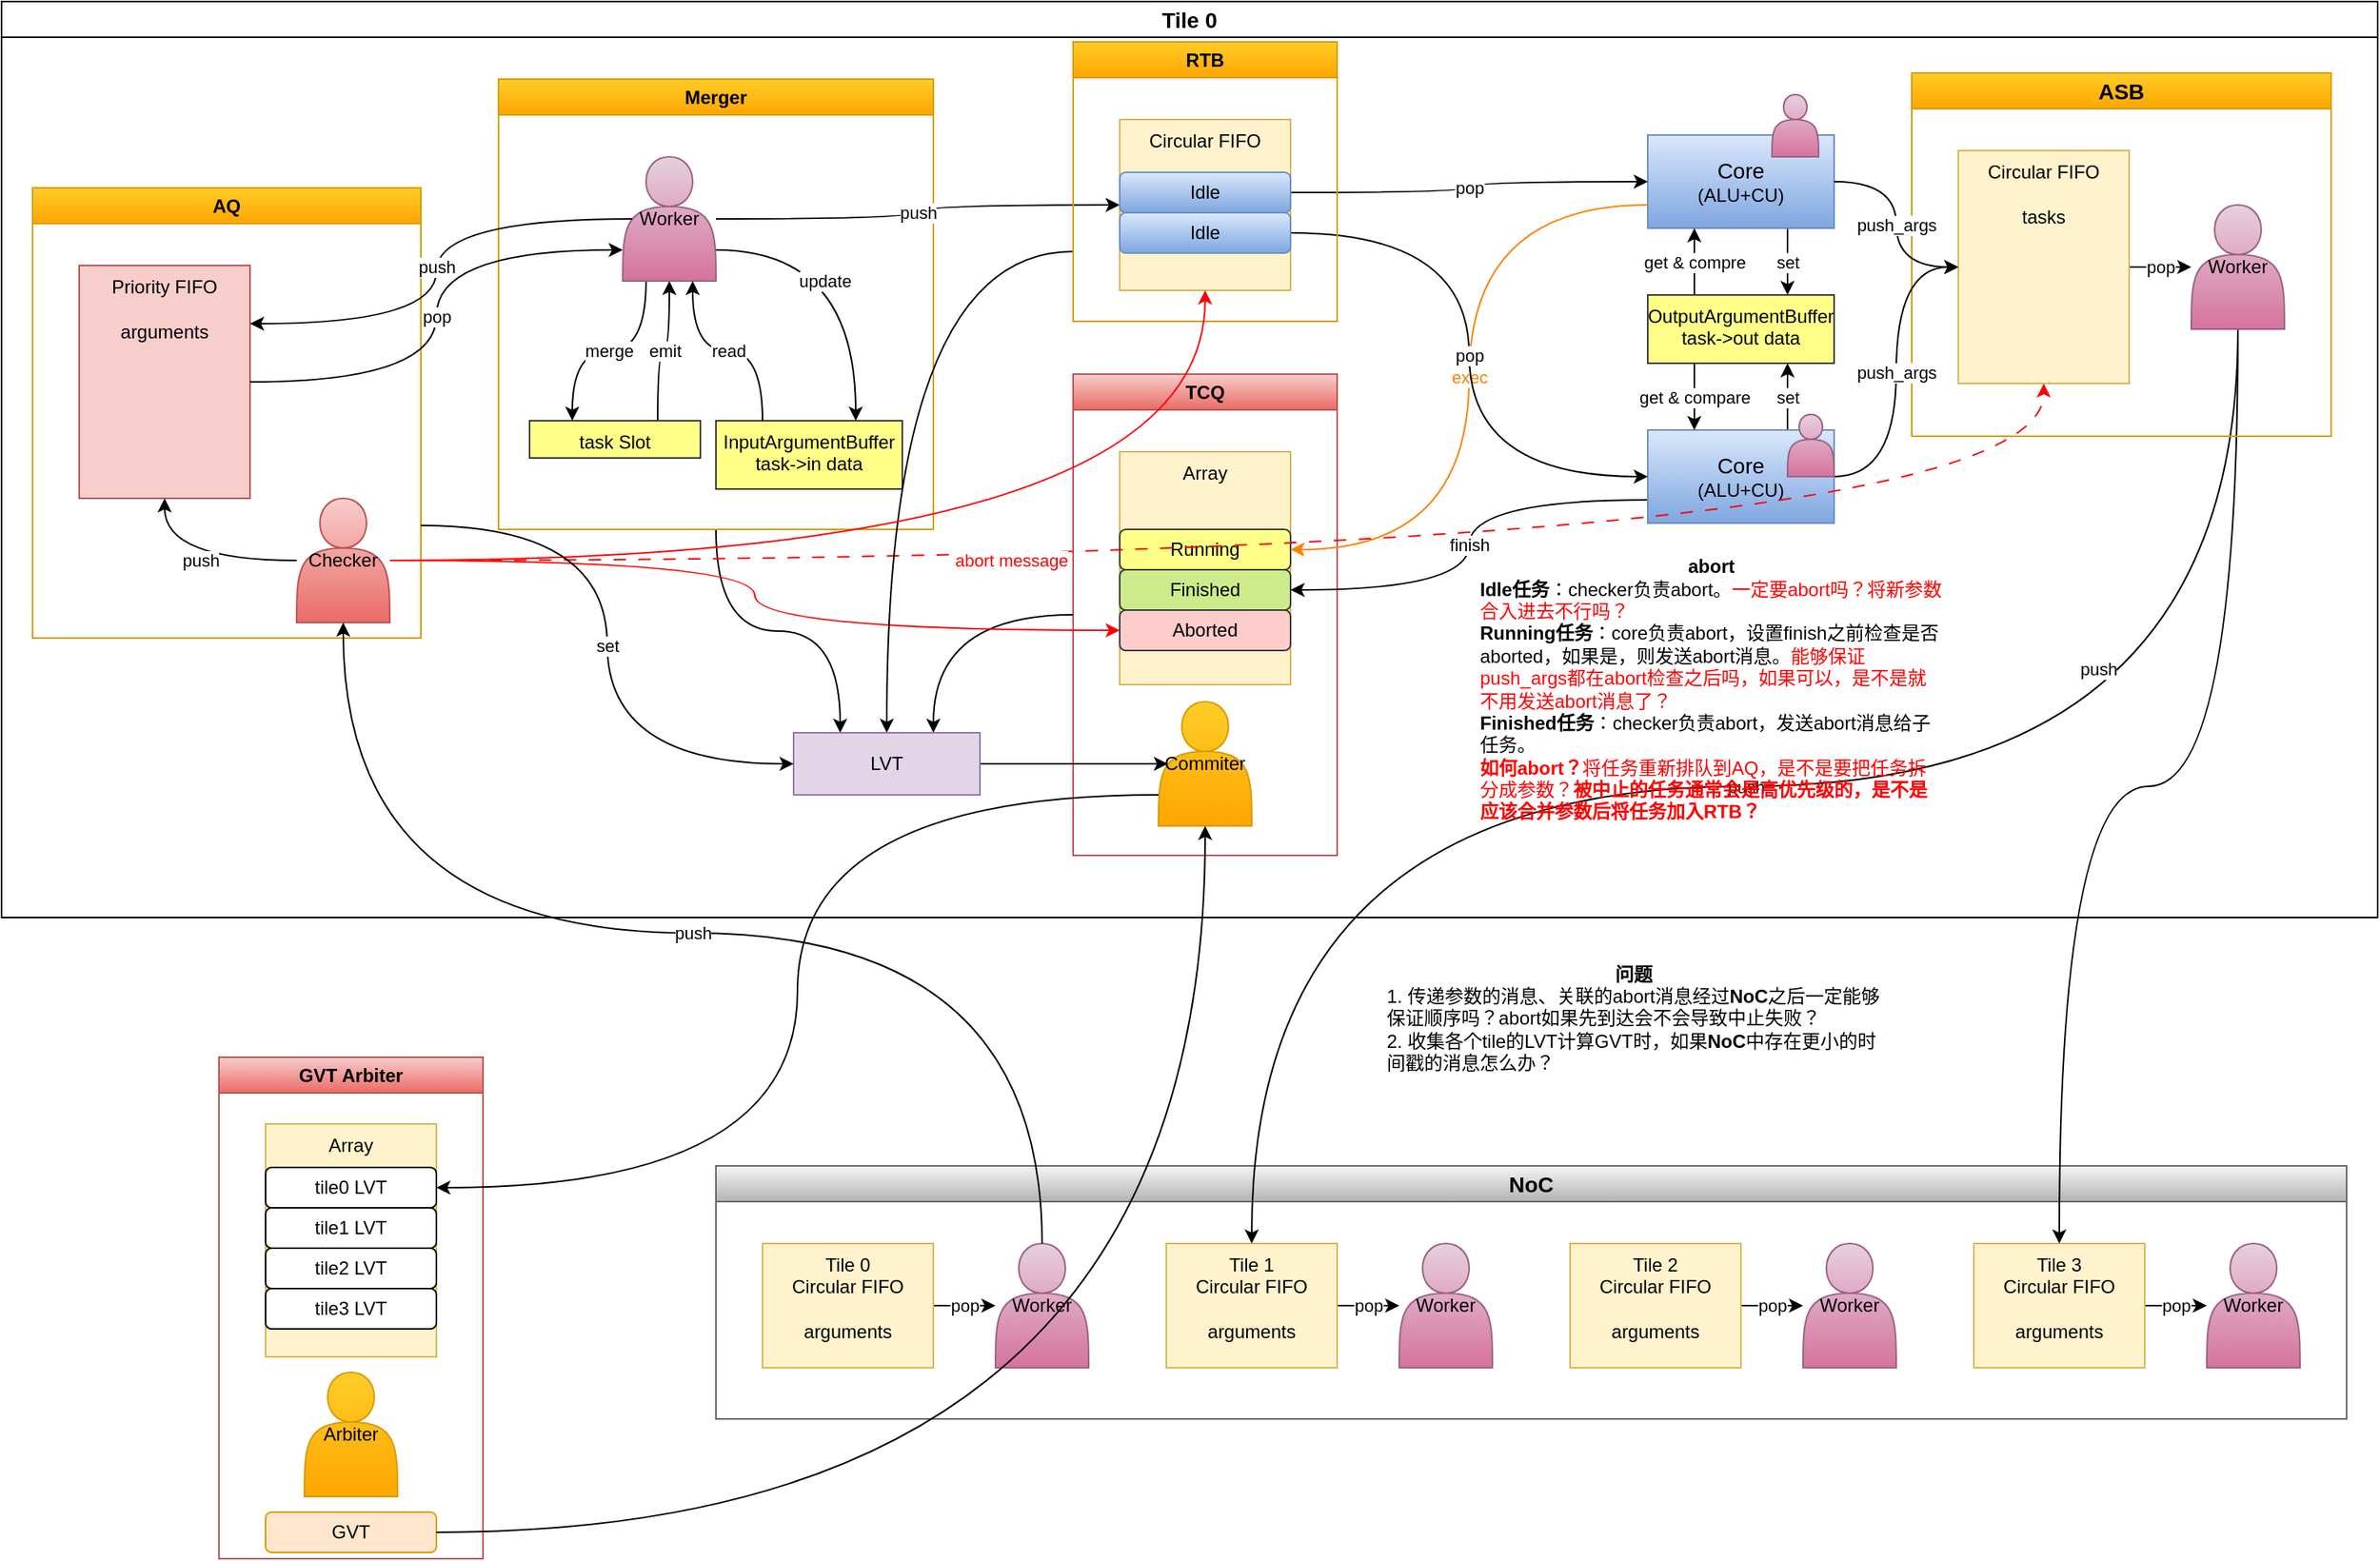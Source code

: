<mxfile version="24.7.16">
  <diagram name="第 1 页" id="bIVpFGI0XpWCurFE0BPE">
    <mxGraphModel dx="1247" dy="642" grid="1" gridSize="10" guides="1" tooltips="1" connect="1" arrows="1" fold="1" page="1" pageScale="1" pageWidth="1169" pageHeight="827" math="0" shadow="0">
      <root>
        <mxCell id="0" />
        <mxCell id="1" parent="0" />
        <mxCell id="OI3NP-LYjU-ru6JEcSei-84" value="NoC" style="swimlane;whiteSpace=wrap;html=1;fillColor=#f5f5f5;gradientColor=#b3b3b3;strokeColor=#666666;fontSize=14;" vertex="1" parent="1">
          <mxGeometry x="500" y="790" width="1050" height="163" as="geometry" />
        </mxCell>
        <mxCell id="OI3NP-LYjU-ru6JEcSei-85" value="pop" style="edgeStyle=orthogonalEdgeStyle;rounded=0;orthogonalLoop=1;jettySize=auto;html=1;" edge="1" parent="OI3NP-LYjU-ru6JEcSei-84" source="OI3NP-LYjU-ru6JEcSei-86" target="OI3NP-LYjU-ru6JEcSei-87">
          <mxGeometry relative="1" as="geometry" />
        </mxCell>
        <mxCell id="OI3NP-LYjU-ru6JEcSei-86" value="&lt;div&gt;Tile 0&lt;/div&gt;Circular FIFO&lt;div&gt;&lt;br&gt;&lt;/div&gt;&lt;div&gt;arguments&lt;/div&gt;" style="rounded=0;whiteSpace=wrap;html=1;verticalAlign=top;fillColor=#fff2cc;strokeColor=#d6b656;" vertex="1" parent="OI3NP-LYjU-ru6JEcSei-84">
          <mxGeometry x="30" y="50" width="110" height="80" as="geometry" />
        </mxCell>
        <mxCell id="OI3NP-LYjU-ru6JEcSei-87" value="Worker" style="shape=actor;whiteSpace=wrap;html=1;fillColor=#e6d0de;gradientColor=#d5739d;strokeColor=#996185;" vertex="1" parent="OI3NP-LYjU-ru6JEcSei-84">
          <mxGeometry x="180" y="50" width="60" height="80" as="geometry" />
        </mxCell>
        <mxCell id="OI3NP-LYjU-ru6JEcSei-88" value="pop" style="edgeStyle=orthogonalEdgeStyle;rounded=0;orthogonalLoop=1;jettySize=auto;html=1;" edge="1" parent="OI3NP-LYjU-ru6JEcSei-84" source="OI3NP-LYjU-ru6JEcSei-89" target="OI3NP-LYjU-ru6JEcSei-90">
          <mxGeometry relative="1" as="geometry" />
        </mxCell>
        <mxCell id="OI3NP-LYjU-ru6JEcSei-89" value="&lt;div&gt;Tile 2&lt;/div&gt;Circular FIFO&lt;div&gt;&lt;br&gt;&lt;/div&gt;&lt;div&gt;arguments&lt;/div&gt;" style="rounded=0;whiteSpace=wrap;html=1;verticalAlign=top;fillColor=#fff2cc;strokeColor=#d6b656;" vertex="1" parent="OI3NP-LYjU-ru6JEcSei-84">
          <mxGeometry x="550" y="50" width="110" height="80" as="geometry" />
        </mxCell>
        <mxCell id="OI3NP-LYjU-ru6JEcSei-90" value="Worker" style="shape=actor;whiteSpace=wrap;html=1;fillColor=#e6d0de;gradientColor=#d5739d;strokeColor=#996185;" vertex="1" parent="OI3NP-LYjU-ru6JEcSei-84">
          <mxGeometry x="700" y="50" width="60" height="80" as="geometry" />
        </mxCell>
        <mxCell id="OI3NP-LYjU-ru6JEcSei-91" value="pop" style="edgeStyle=orthogonalEdgeStyle;rounded=0;orthogonalLoop=1;jettySize=auto;html=1;" edge="1" parent="OI3NP-LYjU-ru6JEcSei-84" source="OI3NP-LYjU-ru6JEcSei-92" target="OI3NP-LYjU-ru6JEcSei-93">
          <mxGeometry relative="1" as="geometry" />
        </mxCell>
        <mxCell id="OI3NP-LYjU-ru6JEcSei-92" value="&lt;div&gt;Tile 1&lt;/div&gt;Circular FIFO&lt;div&gt;&lt;br&gt;&lt;/div&gt;&lt;div&gt;arguments&lt;/div&gt;" style="rounded=0;whiteSpace=wrap;html=1;verticalAlign=top;fillColor=#fff2cc;strokeColor=#d6b656;" vertex="1" parent="OI3NP-LYjU-ru6JEcSei-84">
          <mxGeometry x="290" y="50" width="110" height="80" as="geometry" />
        </mxCell>
        <mxCell id="OI3NP-LYjU-ru6JEcSei-93" value="Worker" style="shape=actor;whiteSpace=wrap;html=1;fillColor=#e6d0de;gradientColor=#d5739d;strokeColor=#996185;" vertex="1" parent="OI3NP-LYjU-ru6JEcSei-84">
          <mxGeometry x="440" y="50" width="60" height="80" as="geometry" />
        </mxCell>
        <mxCell id="OI3NP-LYjU-ru6JEcSei-94" value="pop" style="edgeStyle=orthogonalEdgeStyle;rounded=0;orthogonalLoop=1;jettySize=auto;html=1;" edge="1" parent="OI3NP-LYjU-ru6JEcSei-84" source="OI3NP-LYjU-ru6JEcSei-95" target="OI3NP-LYjU-ru6JEcSei-96">
          <mxGeometry relative="1" as="geometry" />
        </mxCell>
        <mxCell id="OI3NP-LYjU-ru6JEcSei-95" value="&lt;div&gt;Tile 3&lt;/div&gt;Circular FIFO&lt;div&gt;&lt;br&gt;&lt;/div&gt;&lt;div&gt;arguments&lt;/div&gt;" style="rounded=0;whiteSpace=wrap;html=1;verticalAlign=top;fillColor=#fff2cc;strokeColor=#d6b656;" vertex="1" parent="OI3NP-LYjU-ru6JEcSei-84">
          <mxGeometry x="810" y="50" width="110" height="80" as="geometry" />
        </mxCell>
        <mxCell id="OI3NP-LYjU-ru6JEcSei-96" value="Worker" style="shape=actor;whiteSpace=wrap;html=1;fillColor=#e6d0de;gradientColor=#d5739d;strokeColor=#996185;" vertex="1" parent="OI3NP-LYjU-ru6JEcSei-84">
          <mxGeometry x="960" y="50" width="60" height="80" as="geometry" />
        </mxCell>
        <mxCell id="OI3NP-LYjU-ru6JEcSei-97" value="push" style="edgeStyle=orthogonalEdgeStyle;rounded=0;orthogonalLoop=1;jettySize=auto;html=1;exitDx=0;exitDy=0;exitX=0.5;exitY=1;curved=1;" edge="1" parent="1" source="OI3NP-LYjU-ru6JEcSei-110" target="OI3NP-LYjU-ru6JEcSei-92">
          <mxGeometry relative="1" as="geometry">
            <mxPoint x="1040" y="600" as="targetPoint" />
          </mxGeometry>
        </mxCell>
        <mxCell id="OI3NP-LYjU-ru6JEcSei-98" value="" style="edgeStyle=orthogonalEdgeStyle;rounded=0;orthogonalLoop=1;jettySize=auto;html=1;exitDx=0;exitDy=0;exitX=0.5;exitY=1;curved=1;" edge="1" parent="1" source="OI3NP-LYjU-ru6JEcSei-110" target="OI3NP-LYjU-ru6JEcSei-95">
          <mxGeometry relative="1" as="geometry">
            <mxPoint x="555" y="620" as="targetPoint" />
            <mxPoint x="920" y="345" as="sourcePoint" />
          </mxGeometry>
        </mxCell>
        <mxCell id="OI3NP-LYjU-ru6JEcSei-99" value="push" style="edgeLabel;html=1;align=center;verticalAlign=middle;resizable=0;points=[];" vertex="1" connectable="0" parent="OI3NP-LYjU-ru6JEcSei-98">
          <mxGeometry x="-0.45" y="-3" relative="1" as="geometry">
            <mxPoint x="-87" y="25" as="offset" />
          </mxGeometry>
        </mxCell>
        <mxCell id="OI3NP-LYjU-ru6JEcSei-100" value="Tile 0" style="swimlane;whiteSpace=wrap;html=1;fontSize=14;" vertex="1" parent="1">
          <mxGeometry x="40" y="40" width="1530" height="590" as="geometry" />
        </mxCell>
        <mxCell id="OI3NP-LYjU-ru6JEcSei-101" value="TCQ" style="swimlane;whiteSpace=wrap;html=1;fillColor=#f8cecc;gradientColor=#ea6b66;strokeColor=#b85450;" vertex="1" parent="OI3NP-LYjU-ru6JEcSei-100">
          <mxGeometry x="690" y="240" width="170" height="310" as="geometry" />
        </mxCell>
        <mxCell id="OI3NP-LYjU-ru6JEcSei-102" value="Array" style="rounded=0;whiteSpace=wrap;html=1;verticalAlign=top;fillColor=#fff2cc;strokeColor=#d6b656;" vertex="1" parent="OI3NP-LYjU-ru6JEcSei-101">
          <mxGeometry x="30" y="50" width="110" height="150" as="geometry" />
        </mxCell>
        <mxCell id="OI3NP-LYjU-ru6JEcSei-103" value="Running" style="rounded=1;whiteSpace=wrap;html=1;fillColor=#ffff88;strokeColor=#36393d;" vertex="1" parent="OI3NP-LYjU-ru6JEcSei-101">
          <mxGeometry x="30" y="100" width="110" height="26" as="geometry" />
        </mxCell>
        <mxCell id="OI3NP-LYjU-ru6JEcSei-104" value="Finished" style="rounded=1;whiteSpace=wrap;html=1;fillColor=#cdeb8b;strokeColor=#36393d;" vertex="1" parent="OI3NP-LYjU-ru6JEcSei-101">
          <mxGeometry x="30" y="126" width="110" height="26" as="geometry" />
        </mxCell>
        <mxCell id="OI3NP-LYjU-ru6JEcSei-105" value="Aborted" style="rounded=1;whiteSpace=wrap;html=1;fillColor=#ffcccc;strokeColor=#36393d;" vertex="1" parent="OI3NP-LYjU-ru6JEcSei-101">
          <mxGeometry x="30" y="152" width="110" height="26" as="geometry" />
        </mxCell>
        <mxCell id="OI3NP-LYjU-ru6JEcSei-106" value="Commiter" style="shape=actor;whiteSpace=wrap;html=1;fillColor=#ffcd28;strokeColor=#d79b00;gradientColor=#ffa500;" vertex="1" parent="OI3NP-LYjU-ru6JEcSei-101">
          <mxGeometry x="55" y="211" width="60" height="80" as="geometry" />
        </mxCell>
        <mxCell id="OI3NP-LYjU-ru6JEcSei-107" value="ASB" style="swimlane;whiteSpace=wrap;html=1;fillColor=#ffcd28;gradientColor=#ffa500;strokeColor=#d79b00;fontSize=14;swimlaneFillColor=none;" vertex="1" parent="OI3NP-LYjU-ru6JEcSei-100">
          <mxGeometry x="1230" y="46" width="270" height="234" as="geometry" />
        </mxCell>
        <mxCell id="OI3NP-LYjU-ru6JEcSei-108" value="pop" style="edgeStyle=orthogonalEdgeStyle;rounded=0;orthogonalLoop=1;jettySize=auto;html=1;" edge="1" parent="OI3NP-LYjU-ru6JEcSei-107" source="OI3NP-LYjU-ru6JEcSei-109" target="OI3NP-LYjU-ru6JEcSei-110">
          <mxGeometry relative="1" as="geometry" />
        </mxCell>
        <mxCell id="OI3NP-LYjU-ru6JEcSei-109" value="Circular FIFO&lt;div&gt;&lt;br&gt;&lt;/div&gt;&lt;div&gt;tasks&lt;/div&gt;" style="rounded=0;whiteSpace=wrap;html=1;verticalAlign=top;fillColor=#fff2cc;strokeColor=#d6b656;" vertex="1" parent="OI3NP-LYjU-ru6JEcSei-107">
          <mxGeometry x="30" y="50" width="110" height="150" as="geometry" />
        </mxCell>
        <mxCell id="OI3NP-LYjU-ru6JEcSei-110" value="Worker" style="shape=actor;whiteSpace=wrap;html=1;fillColor=#e6d0de;gradientColor=#d5739d;strokeColor=#996185;" vertex="1" parent="OI3NP-LYjU-ru6JEcSei-107">
          <mxGeometry x="180" y="85" width="60" height="80" as="geometry" />
        </mxCell>
        <mxCell id="OI3NP-LYjU-ru6JEcSei-111" value="set" style="edgeStyle=orthogonalEdgeStyle;rounded=0;orthogonalLoop=1;jettySize=auto;html=1;exitX=0.75;exitY=1;exitDx=0;exitDy=0;entryX=0.75;entryY=0;entryDx=0;entryDy=0;" edge="1" parent="OI3NP-LYjU-ru6JEcSei-100" source="OI3NP-LYjU-ru6JEcSei-113" target="OI3NP-LYjU-ru6JEcSei-139">
          <mxGeometry relative="1" as="geometry" />
        </mxCell>
        <mxCell id="OI3NP-LYjU-ru6JEcSei-112" value="exec" style="edgeStyle=orthogonalEdgeStyle;rounded=0;orthogonalLoop=1;jettySize=auto;html=1;exitX=0;exitY=0.75;exitDx=0;exitDy=0;entryX=1;entryY=0.5;entryDx=0;entryDy=0;curved=1;strokeColor=#FF8000;fontColor=#FF8000;" edge="1" parent="OI3NP-LYjU-ru6JEcSei-100" source="OI3NP-LYjU-ru6JEcSei-113" target="OI3NP-LYjU-ru6JEcSei-103">
          <mxGeometry relative="1" as="geometry" />
        </mxCell>
        <mxCell id="OI3NP-LYjU-ru6JEcSei-113" value="&lt;font style=&quot;font-size: 14px;&quot;&gt;Core&lt;/font&gt;&lt;div&gt;(ALU+CU)&lt;/div&gt;" style="rounded=0;whiteSpace=wrap;html=1;fillColor=#dae8fc;gradientColor=#7ea6e0;strokeColor=#6c8ebf;" vertex="1" parent="OI3NP-LYjU-ru6JEcSei-100">
          <mxGeometry x="1060" y="86" width="120" height="60" as="geometry" />
        </mxCell>
        <mxCell id="OI3NP-LYjU-ru6JEcSei-114" value="push_args" style="edgeStyle=orthogonalEdgeStyle;rounded=0;orthogonalLoop=1;jettySize=auto;html=1;curved=1;" edge="1" parent="OI3NP-LYjU-ru6JEcSei-100" source="OI3NP-LYjU-ru6JEcSei-113" target="OI3NP-LYjU-ru6JEcSei-109">
          <mxGeometry relative="1" as="geometry" />
        </mxCell>
        <mxCell id="OI3NP-LYjU-ru6JEcSei-115" value="set" style="edgeStyle=orthogonalEdgeStyle;rounded=0;orthogonalLoop=1;jettySize=auto;html=1;exitX=0.75;exitY=0;exitDx=0;exitDy=0;entryX=0.75;entryY=1;entryDx=0;entryDy=0;" edge="1" parent="OI3NP-LYjU-ru6JEcSei-100" source="OI3NP-LYjU-ru6JEcSei-118" target="OI3NP-LYjU-ru6JEcSei-139">
          <mxGeometry relative="1" as="geometry" />
        </mxCell>
        <mxCell id="OI3NP-LYjU-ru6JEcSei-116" value="finish" style="edgeStyle=orthogonalEdgeStyle;rounded=0;orthogonalLoop=1;jettySize=auto;html=1;exitX=0;exitY=0.75;exitDx=0;exitDy=0;entryX=1;entryY=0.5;entryDx=0;entryDy=0;curved=1;" edge="1" parent="OI3NP-LYjU-ru6JEcSei-100" source="OI3NP-LYjU-ru6JEcSei-118" target="OI3NP-LYjU-ru6JEcSei-104">
          <mxGeometry relative="1" as="geometry" />
        </mxCell>
        <mxCell id="OI3NP-LYjU-ru6JEcSei-117" style="edgeStyle=orthogonalEdgeStyle;rounded=0;orthogonalLoop=1;jettySize=auto;html=1;exitX=0;exitY=0.5;exitDx=0;exitDy=0;entryX=0.75;entryY=0;entryDx=0;entryDy=0;strokeColor=#000000;elbow=vertical;curved=1;" edge="1" parent="OI3NP-LYjU-ru6JEcSei-100" source="OI3NP-LYjU-ru6JEcSei-101" target="OI3NP-LYjU-ru6JEcSei-152">
          <mxGeometry relative="1" as="geometry" />
        </mxCell>
        <mxCell id="OI3NP-LYjU-ru6JEcSei-118" value="&lt;font style=&quot;font-size: 14px;&quot;&gt;Core&lt;/font&gt;&lt;div&gt;(ALU+CU)&lt;/div&gt;" style="rounded=0;whiteSpace=wrap;html=1;fillColor=#dae8fc;gradientColor=#7ea6e0;strokeColor=#6c8ebf;" vertex="1" parent="OI3NP-LYjU-ru6JEcSei-100">
          <mxGeometry x="1060" y="276" width="120" height="60" as="geometry" />
        </mxCell>
        <mxCell id="OI3NP-LYjU-ru6JEcSei-119" value="push_args" style="edgeStyle=orthogonalEdgeStyle;rounded=0;orthogonalLoop=1;jettySize=auto;html=1;entryX=0;entryY=0.5;entryDx=0;entryDy=0;curved=1;" edge="1" parent="OI3NP-LYjU-ru6JEcSei-100" source="OI3NP-LYjU-ru6JEcSei-118" target="OI3NP-LYjU-ru6JEcSei-109">
          <mxGeometry relative="1" as="geometry" />
        </mxCell>
        <mxCell id="OI3NP-LYjU-ru6JEcSei-120" value="AQ" style="swimlane;whiteSpace=wrap;html=1;fillColor=#ffcd28;gradientColor=#ffa500;strokeColor=#d79b00;" vertex="1" parent="OI3NP-LYjU-ru6JEcSei-100">
          <mxGeometry x="20" y="120" width="250" height="290" as="geometry" />
        </mxCell>
        <mxCell id="OI3NP-LYjU-ru6JEcSei-121" value="Priority FIFO&lt;div&gt;&lt;br&gt;&lt;/div&gt;&lt;div&gt;arguments&lt;/div&gt;" style="rounded=0;whiteSpace=wrap;html=1;verticalAlign=top;fillColor=#f8cecc;strokeColor=#b85450;" vertex="1" parent="OI3NP-LYjU-ru6JEcSei-120">
          <mxGeometry x="30" y="50" width="110" height="150" as="geometry" />
        </mxCell>
        <mxCell id="OI3NP-LYjU-ru6JEcSei-122" value="Checker" style="shape=actor;whiteSpace=wrap;html=1;fillColor=#f8cecc;strokeColor=#b85450;gradientColor=#ea6b66;" vertex="1" parent="OI3NP-LYjU-ru6JEcSei-120">
          <mxGeometry x="170" y="200" width="60" height="80" as="geometry" />
        </mxCell>
        <mxCell id="OI3NP-LYjU-ru6JEcSei-123" value="push" style="edgeStyle=orthogonalEdgeStyle;rounded=0;orthogonalLoop=1;jettySize=auto;html=1;entryX=0.5;entryY=1;entryDx=0;entryDy=0;curved=1;" edge="1" parent="OI3NP-LYjU-ru6JEcSei-120" source="OI3NP-LYjU-ru6JEcSei-122" target="OI3NP-LYjU-ru6JEcSei-121">
          <mxGeometry relative="1" as="geometry" />
        </mxCell>
        <mxCell id="OI3NP-LYjU-ru6JEcSei-124" style="edgeStyle=orthogonalEdgeStyle;rounded=0;orthogonalLoop=1;jettySize=auto;html=1;strokeColor=#000000;elbow=vertical;entryX=0.25;entryY=0;entryDx=0;entryDy=0;curved=1;" edge="1" parent="OI3NP-LYjU-ru6JEcSei-100" source="OI3NP-LYjU-ru6JEcSei-125" target="OI3NP-LYjU-ru6JEcSei-152">
          <mxGeometry relative="1" as="geometry" />
        </mxCell>
        <mxCell id="OI3NP-LYjU-ru6JEcSei-125" value="Merger" style="swimlane;whiteSpace=wrap;html=1;fillColor=#ffcd28;gradientColor=#ffa500;strokeColor=#d79b00;" vertex="1" parent="OI3NP-LYjU-ru6JEcSei-100">
          <mxGeometry x="320" y="50" width="280" height="290" as="geometry" />
        </mxCell>
        <mxCell id="OI3NP-LYjU-ru6JEcSei-126" value="emit" style="edgeStyle=orthogonalEdgeStyle;rounded=0;orthogonalLoop=1;jettySize=auto;html=1;exitX=0.75;exitY=0;exitDx=0;exitDy=0;entryX=0.5;entryY=1;entryDx=0;entryDy=0;curved=1;" edge="1" parent="OI3NP-LYjU-ru6JEcSei-125" source="OI3NP-LYjU-ru6JEcSei-127" target="OI3NP-LYjU-ru6JEcSei-129">
          <mxGeometry relative="1" as="geometry">
            <mxPoint x="100" y="126" as="targetPoint" />
          </mxGeometry>
        </mxCell>
        <mxCell id="OI3NP-LYjU-ru6JEcSei-127" value="task Slot" style="rounded=0;whiteSpace=wrap;html=1;verticalAlign=top;fillColor=#ffff88;strokeColor=#36393d;" vertex="1" parent="OI3NP-LYjU-ru6JEcSei-125">
          <mxGeometry x="20" y="220" width="110" height="24" as="geometry" />
        </mxCell>
        <mxCell id="OI3NP-LYjU-ru6JEcSei-128" value="merge" style="edgeStyle=orthogonalEdgeStyle;rounded=0;orthogonalLoop=1;jettySize=auto;html=1;entryX=0.25;entryY=0;entryDx=0;entryDy=0;exitX=0.25;exitY=1;exitDx=0;exitDy=0;curved=1;" edge="1" parent="OI3NP-LYjU-ru6JEcSei-125" source="OI3NP-LYjU-ru6JEcSei-129" target="OI3NP-LYjU-ru6JEcSei-127">
          <mxGeometry relative="1" as="geometry" />
        </mxCell>
        <mxCell id="OI3NP-LYjU-ru6JEcSei-129" value="Worker" style="shape=actor;whiteSpace=wrap;html=1;fillColor=#e6d0de;gradientColor=#d5739d;strokeColor=#996185;" vertex="1" parent="OI3NP-LYjU-ru6JEcSei-125">
          <mxGeometry x="80" y="50" width="60" height="80" as="geometry" />
        </mxCell>
        <mxCell id="OI3NP-LYjU-ru6JEcSei-130" value="InputArgumentBuffer&lt;div&gt;task-&amp;gt;in data&lt;/div&gt;" style="rounded=0;whiteSpace=wrap;html=1;verticalAlign=top;fillColor=#ffff88;strokeColor=#36393d;" vertex="1" parent="OI3NP-LYjU-ru6JEcSei-125">
          <mxGeometry x="140" y="220" width="120" height="44" as="geometry" />
        </mxCell>
        <mxCell id="OI3NP-LYjU-ru6JEcSei-131" value="read" style="edgeStyle=orthogonalEdgeStyle;rounded=0;orthogonalLoop=1;jettySize=auto;html=1;exitX=0.25;exitY=0;exitDx=0;exitDy=0;entryX=0.75;entryY=1;entryDx=0;entryDy=0;curved=1;" edge="1" parent="OI3NP-LYjU-ru6JEcSei-125" source="OI3NP-LYjU-ru6JEcSei-130" target="OI3NP-LYjU-ru6JEcSei-129">
          <mxGeometry relative="1" as="geometry" />
        </mxCell>
        <mxCell id="OI3NP-LYjU-ru6JEcSei-132" value="update" style="edgeStyle=orthogonalEdgeStyle;rounded=0;orthogonalLoop=1;jettySize=auto;html=1;exitX=1;exitY=0.75;exitDx=0;exitDy=0;entryX=0.75;entryY=0;entryDx=0;entryDy=0;curved=1;" edge="1" parent="OI3NP-LYjU-ru6JEcSei-125" source="OI3NP-LYjU-ru6JEcSei-129" target="OI3NP-LYjU-ru6JEcSei-130">
          <mxGeometry x="-0.3" y="-20" relative="1" as="geometry">
            <mxPoint as="offset" />
          </mxGeometry>
        </mxCell>
        <mxCell id="OI3NP-LYjU-ru6JEcSei-133" value="pop" style="edgeStyle=orthogonalEdgeStyle;rounded=0;orthogonalLoop=1;jettySize=auto;html=1;entryX=0;entryY=0.5;entryDx=0;entryDy=0;curved=1;" edge="1" parent="OI3NP-LYjU-ru6JEcSei-100" source="OI3NP-LYjU-ru6JEcSei-148" target="OI3NP-LYjU-ru6JEcSei-118">
          <mxGeometry relative="1" as="geometry" />
        </mxCell>
        <mxCell id="OI3NP-LYjU-ru6JEcSei-134" value="pop" style="edgeStyle=orthogonalEdgeStyle;rounded=0;orthogonalLoop=1;jettySize=auto;html=1;entryX=0;entryY=0.75;entryDx=0;entryDy=0;curved=1;" edge="1" parent="OI3NP-LYjU-ru6JEcSei-100" source="OI3NP-LYjU-ru6JEcSei-121" target="OI3NP-LYjU-ru6JEcSei-129">
          <mxGeometry relative="1" as="geometry" />
        </mxCell>
        <mxCell id="OI3NP-LYjU-ru6JEcSei-135" value="push" style="edgeStyle=orthogonalEdgeStyle;rounded=0;orthogonalLoop=1;jettySize=auto;html=1;curved=1;" edge="1" parent="OI3NP-LYjU-ru6JEcSei-100" source="OI3NP-LYjU-ru6JEcSei-129" target="OI3NP-LYjU-ru6JEcSei-146">
          <mxGeometry relative="1" as="geometry" />
        </mxCell>
        <mxCell id="OI3NP-LYjU-ru6JEcSei-136" value="push" style="edgeStyle=orthogonalEdgeStyle;rounded=0;orthogonalLoop=1;jettySize=auto;html=1;exitX=0.1;exitY=0.5;exitDx=0;exitDy=0;exitPerimeter=0;entryX=1;entryY=0.25;entryDx=0;entryDy=0;curved=1;" edge="1" parent="OI3NP-LYjU-ru6JEcSei-100" source="OI3NP-LYjU-ru6JEcSei-129" target="OI3NP-LYjU-ru6JEcSei-121">
          <mxGeometry relative="1" as="geometry" />
        </mxCell>
        <mxCell id="OI3NP-LYjU-ru6JEcSei-137" value="get &amp;amp; compre" style="edgeStyle=orthogonalEdgeStyle;rounded=0;orthogonalLoop=1;jettySize=auto;html=1;exitX=0.25;exitY=0;exitDx=0;exitDy=0;entryX=0.25;entryY=1;entryDx=0;entryDy=0;" edge="1" parent="OI3NP-LYjU-ru6JEcSei-100" source="OI3NP-LYjU-ru6JEcSei-139" target="OI3NP-LYjU-ru6JEcSei-113">
          <mxGeometry relative="1" as="geometry" />
        </mxCell>
        <mxCell id="OI3NP-LYjU-ru6JEcSei-138" value="get &amp;amp; compare" style="edgeStyle=orthogonalEdgeStyle;rounded=0;orthogonalLoop=1;jettySize=auto;html=1;exitX=0.25;exitY=1;exitDx=0;exitDy=0;entryX=0.25;entryY=0;entryDx=0;entryDy=0;" edge="1" parent="OI3NP-LYjU-ru6JEcSei-100" source="OI3NP-LYjU-ru6JEcSei-139" target="OI3NP-LYjU-ru6JEcSei-118">
          <mxGeometry relative="1" as="geometry" />
        </mxCell>
        <mxCell id="OI3NP-LYjU-ru6JEcSei-139" value="OutputArgumentBuffer&lt;div&gt;task-&amp;gt;out data&lt;/div&gt;" style="rounded=0;whiteSpace=wrap;html=1;verticalAlign=top;fillColor=#ffff88;strokeColor=#36393d;" vertex="1" parent="OI3NP-LYjU-ru6JEcSei-100">
          <mxGeometry x="1060" y="189" width="120" height="44" as="geometry" />
        </mxCell>
        <mxCell id="OI3NP-LYjU-ru6JEcSei-140" value="" style="shape=actor;whiteSpace=wrap;html=1;fillColor=#e6d0de;gradientColor=#d5739d;strokeColor=#996185;" vertex="1" parent="OI3NP-LYjU-ru6JEcSei-100">
          <mxGeometry x="1150" y="266" width="30" height="40" as="geometry" />
        </mxCell>
        <mxCell id="OI3NP-LYjU-ru6JEcSei-141" style="edgeStyle=orthogonalEdgeStyle;rounded=0;orthogonalLoop=1;jettySize=auto;html=1;entryX=0;entryY=0.5;entryDx=0;entryDy=0;curved=1;strokeColor=#FF0000;" edge="1" parent="OI3NP-LYjU-ru6JEcSei-100" source="OI3NP-LYjU-ru6JEcSei-122" target="OI3NP-LYjU-ru6JEcSei-105">
          <mxGeometry relative="1" as="geometry" />
        </mxCell>
        <mxCell id="OI3NP-LYjU-ru6JEcSei-142" value="pop" style="edgeStyle=orthogonalEdgeStyle;rounded=0;orthogonalLoop=1;jettySize=auto;html=1;curved=1;" edge="1" parent="OI3NP-LYjU-ru6JEcSei-100" source="OI3NP-LYjU-ru6JEcSei-147" target="OI3NP-LYjU-ru6JEcSei-113">
          <mxGeometry relative="1" as="geometry" />
        </mxCell>
        <mxCell id="OI3NP-LYjU-ru6JEcSei-143" value="abort message" style="edgeStyle=orthogonalEdgeStyle;rounded=0;orthogonalLoop=1;jettySize=auto;html=1;curved=1;strokeColor=#FF0000;fontColor=#FF0000;dashed=1;dashPattern=8 8;" edge="1" parent="OI3NP-LYjU-ru6JEcSei-100" source="OI3NP-LYjU-ru6JEcSei-122" target="OI3NP-LYjU-ru6JEcSei-109">
          <mxGeometry x="-0.322" relative="1" as="geometry">
            <mxPoint x="1090" y="440.0" as="targetPoint" />
            <mxPoint as="offset" />
          </mxGeometry>
        </mxCell>
        <mxCell id="OI3NP-LYjU-ru6JEcSei-144" style="edgeStyle=orthogonalEdgeStyle;rounded=0;orthogonalLoop=1;jettySize=auto;html=1;exitX=0;exitY=0.75;exitDx=0;exitDy=0;entryX=0.5;entryY=0;entryDx=0;entryDy=0;strokeColor=#000000;elbow=vertical;curved=1;" edge="1" parent="OI3NP-LYjU-ru6JEcSei-100" source="OI3NP-LYjU-ru6JEcSei-145" target="OI3NP-LYjU-ru6JEcSei-152">
          <mxGeometry relative="1" as="geometry" />
        </mxCell>
        <mxCell id="OI3NP-LYjU-ru6JEcSei-145" value="RTB" style="swimlane;whiteSpace=wrap;html=1;fillColor=#ffcd28;gradientColor=#ffa500;strokeColor=#d79b00;" vertex="1" parent="OI3NP-LYjU-ru6JEcSei-100">
          <mxGeometry x="690" y="26" width="170" height="180" as="geometry" />
        </mxCell>
        <mxCell id="OI3NP-LYjU-ru6JEcSei-146" value="Circular FIFO&lt;div&gt;&lt;br&gt;&lt;/div&gt;&lt;div&gt;tasks&lt;/div&gt;" style="rounded=0;whiteSpace=wrap;html=1;verticalAlign=top;fillColor=#fff2cc;strokeColor=#d6b656;" vertex="1" parent="OI3NP-LYjU-ru6JEcSei-145">
          <mxGeometry x="30" y="50" width="110" height="110" as="geometry" />
        </mxCell>
        <mxCell id="OI3NP-LYjU-ru6JEcSei-147" value="Idle" style="rounded=1;whiteSpace=wrap;html=1;fillColor=#dae8fc;gradientColor=#7ea6e0;strokeColor=#6c8ebf;" vertex="1" parent="OI3NP-LYjU-ru6JEcSei-145">
          <mxGeometry x="30" y="84" width="110" height="26" as="geometry" />
        </mxCell>
        <mxCell id="OI3NP-LYjU-ru6JEcSei-148" value="Idle" style="rounded=1;whiteSpace=wrap;html=1;fillColor=#dae8fc;gradientColor=#7ea6e0;strokeColor=#6c8ebf;" vertex="1" parent="OI3NP-LYjU-ru6JEcSei-145">
          <mxGeometry x="30" y="110" width="110" height="26" as="geometry" />
        </mxCell>
        <mxCell id="OI3NP-LYjU-ru6JEcSei-149" value="" style="edgeStyle=orthogonalEdgeStyle;rounded=0;orthogonalLoop=1;jettySize=auto;html=1;curved=1;strokeColor=#FF0000;fontColor=#FF0000;" edge="1" parent="OI3NP-LYjU-ru6JEcSei-100" source="OI3NP-LYjU-ru6JEcSei-122" target="OI3NP-LYjU-ru6JEcSei-146">
          <mxGeometry x="0.144" y="40" relative="1" as="geometry">
            <mxPoint x="1325" y="256" as="targetPoint" />
            <mxPoint x="260" y="370" as="sourcePoint" />
            <mxPoint as="offset" />
          </mxGeometry>
        </mxCell>
        <mxCell id="OI3NP-LYjU-ru6JEcSei-150" value="&lt;div style=&quot;text-align: center;&quot;&gt;&lt;b&gt;abort&lt;/b&gt;&lt;/div&gt;&lt;div&gt;&lt;b&gt;Idle任务&lt;/b&gt;：checker负责abort。&lt;font color=&quot;#ff0000&quot;&gt;一定要abort吗？将新参数合入进去不行吗？&lt;/font&gt;&lt;/div&gt;&lt;b&gt;Running任务&lt;/b&gt;：core负责abort，设置finish之前检查是否aborted，如果是，则发送abort消息。&lt;font color=&quot;#ff0000&quot;&gt;能够保证push_args都在abort检查之后吗，如果可以，是不是就不用发送abort消息了？&lt;/font&gt;&lt;div&gt;&lt;b&gt;Finished任务&lt;/b&gt;：checker负责abort，发送abort消息给子任务。&lt;/div&gt;&lt;div&gt;&lt;font color=&quot;#ff0000&quot;&gt;&lt;b&gt;如何abort？&lt;/b&gt;将任务重新排队到AQ，是不是要把任务拆分成参数？&lt;b&gt;被&lt;/b&gt;&lt;/font&gt;&lt;b&gt;&lt;span style=&quot;color: rgb(255, 0, 0); background-color: initial;&quot;&gt;中止的任务通常会是高优先级的，&lt;/span&gt;&lt;span style=&quot;color: rgb(255, 0, 0); background-color: initial;&quot;&gt;是不是应该合并参数后将任务加入RTB？&lt;/span&gt;&lt;/b&gt;&lt;/div&gt;" style="text;html=1;align=left;verticalAlign=middle;whiteSpace=wrap;rounded=0;" vertex="1" parent="OI3NP-LYjU-ru6JEcSei-100">
          <mxGeometry x="950" y="360" width="300" height="166" as="geometry" />
        </mxCell>
        <mxCell id="OI3NP-LYjU-ru6JEcSei-151" style="edgeStyle=orthogonalEdgeStyle;rounded=0;orthogonalLoop=1;jettySize=auto;html=1;exitX=1;exitY=0.5;exitDx=0;exitDy=0;entryX=0.1;entryY=0.5;entryDx=0;entryDy=0;entryPerimeter=0;strokeColor=#000000;elbow=vertical;" edge="1" parent="OI3NP-LYjU-ru6JEcSei-100" source="OI3NP-LYjU-ru6JEcSei-152" target="OI3NP-LYjU-ru6JEcSei-106">
          <mxGeometry relative="1" as="geometry" />
        </mxCell>
        <mxCell id="OI3NP-LYjU-ru6JEcSei-152" value="LVT" style="rounded=0;whiteSpace=wrap;html=1;fillColor=#e1d5e7;strokeColor=#9673a6;" vertex="1" parent="OI3NP-LYjU-ru6JEcSei-100">
          <mxGeometry x="510" y="471" width="120" height="40" as="geometry" />
        </mxCell>
        <mxCell id="OI3NP-LYjU-ru6JEcSei-153" value="set" style="edgeStyle=orthogonalEdgeStyle;rounded=0;orthogonalLoop=1;jettySize=auto;html=1;entryX=0;entryY=0.5;entryDx=0;entryDy=0;strokeColor=#000000;elbow=vertical;exitX=1;exitY=0.75;exitDx=0;exitDy=0;curved=1;" edge="1" parent="OI3NP-LYjU-ru6JEcSei-100" source="OI3NP-LYjU-ru6JEcSei-120" target="OI3NP-LYjU-ru6JEcSei-152">
          <mxGeometry relative="1" as="geometry" />
        </mxCell>
        <mxCell id="OI3NP-LYjU-ru6JEcSei-154" value="push" style="edgeStyle=orthogonalEdgeStyle;rounded=0;orthogonalLoop=1;jettySize=auto;html=1;exitX=0.5;exitY=0;exitDx=0;exitDy=0;curved=1;" edge="1" parent="1" source="OI3NP-LYjU-ru6JEcSei-87" target="OI3NP-LYjU-ru6JEcSei-122">
          <mxGeometry relative="1" as="geometry">
            <mxPoint x="130" y="260" as="targetPoint" />
          </mxGeometry>
        </mxCell>
        <mxCell id="OI3NP-LYjU-ru6JEcSei-155" value="" style="shape=actor;whiteSpace=wrap;html=1;fillColor=#e6d0de;gradientColor=#d5739d;strokeColor=#996185;" vertex="1" parent="1">
          <mxGeometry x="1180" y="100" width="30" height="40" as="geometry" />
        </mxCell>
        <mxCell id="OI3NP-LYjU-ru6JEcSei-156" value="GVT Arbiter" style="swimlane;whiteSpace=wrap;html=1;fillColor=#f8cecc;gradientColor=#ea6b66;strokeColor=#b85450;" vertex="1" parent="1">
          <mxGeometry x="180" y="720" width="170" height="323" as="geometry" />
        </mxCell>
        <mxCell id="OI3NP-LYjU-ru6JEcSei-157" value="Array" style="rounded=0;whiteSpace=wrap;html=1;verticalAlign=top;fillColor=#fff2cc;strokeColor=#d6b656;" vertex="1" parent="OI3NP-LYjU-ru6JEcSei-156">
          <mxGeometry x="30" y="43" width="110" height="150" as="geometry" />
        </mxCell>
        <mxCell id="OI3NP-LYjU-ru6JEcSei-158" value="tile0 LVT" style="rounded=1;whiteSpace=wrap;html=1;" vertex="1" parent="OI3NP-LYjU-ru6JEcSei-156">
          <mxGeometry x="30" y="71" width="110" height="26" as="geometry" />
        </mxCell>
        <mxCell id="OI3NP-LYjU-ru6JEcSei-159" value="tile1 LVT" style="rounded=1;whiteSpace=wrap;html=1;" vertex="1" parent="OI3NP-LYjU-ru6JEcSei-156">
          <mxGeometry x="30" y="97" width="110" height="26" as="geometry" />
        </mxCell>
        <mxCell id="OI3NP-LYjU-ru6JEcSei-160" value="tile2 LVT" style="rounded=1;whiteSpace=wrap;html=1;" vertex="1" parent="OI3NP-LYjU-ru6JEcSei-156">
          <mxGeometry x="30" y="123" width="110" height="26" as="geometry" />
        </mxCell>
        <mxCell id="OI3NP-LYjU-ru6JEcSei-161" value="tile3 LVT" style="rounded=1;whiteSpace=wrap;html=1;" vertex="1" parent="OI3NP-LYjU-ru6JEcSei-156">
          <mxGeometry x="30" y="149" width="110" height="26" as="geometry" />
        </mxCell>
        <mxCell id="OI3NP-LYjU-ru6JEcSei-162" value="GVT" style="rounded=1;whiteSpace=wrap;html=1;fillColor=#ffe6cc;strokeColor=#d79b00;" vertex="1" parent="OI3NP-LYjU-ru6JEcSei-156">
          <mxGeometry x="30" y="293" width="110" height="26" as="geometry" />
        </mxCell>
        <mxCell id="OI3NP-LYjU-ru6JEcSei-163" value="Arbiter" style="shape=actor;whiteSpace=wrap;html=1;fillColor=#ffcd28;strokeColor=#d79b00;gradientColor=#ffa500;" vertex="1" parent="OI3NP-LYjU-ru6JEcSei-156">
          <mxGeometry x="55" y="203" width="60" height="80" as="geometry" />
        </mxCell>
        <mxCell id="OI3NP-LYjU-ru6JEcSei-164" style="edgeStyle=orthogonalEdgeStyle;rounded=0;orthogonalLoop=1;jettySize=auto;html=1;entryX=1;entryY=0.5;entryDx=0;entryDy=0;strokeColor=#000000;elbow=vertical;curved=1;exitX=0;exitY=0.75;exitDx=0;exitDy=0;" edge="1" parent="1" source="OI3NP-LYjU-ru6JEcSei-106" target="OI3NP-LYjU-ru6JEcSei-158">
          <mxGeometry relative="1" as="geometry" />
        </mxCell>
        <mxCell id="OI3NP-LYjU-ru6JEcSei-165" style="edgeStyle=orthogonalEdgeStyle;rounded=0;orthogonalLoop=1;jettySize=auto;html=1;entryX=0.5;entryY=1;entryDx=0;entryDy=0;strokeColor=#000000;elbow=vertical;curved=1;" edge="1" parent="1" source="OI3NP-LYjU-ru6JEcSei-162" target="OI3NP-LYjU-ru6JEcSei-106">
          <mxGeometry relative="1" as="geometry" />
        </mxCell>
        <mxCell id="OI3NP-LYjU-ru6JEcSei-166" value="&lt;div style=&quot;text-align: center;&quot;&gt;&lt;span style=&quot;background-color: initial;&quot;&gt;&lt;b&gt;问题&lt;/b&gt;&lt;/span&gt;&lt;/div&gt;&lt;div&gt;1. 传递参数的消息、关联的abort消息经过&lt;b&gt;NoC&lt;/b&gt;之后一定能够保证顺序吗？abort如果先到达会不会导致中止失败？&lt;/div&gt;&lt;div&gt;2. 收集各个tile的LVT计算GVT时，如果&lt;b&gt;NoC&lt;/b&gt;中存在更小的时间戳的消息怎么办？&lt;/div&gt;" style="text;html=1;align=left;verticalAlign=middle;whiteSpace=wrap;rounded=0;" vertex="1" parent="1">
          <mxGeometry x="930" y="650" width="320" height="90" as="geometry" />
        </mxCell>
      </root>
    </mxGraphModel>
  </diagram>
</mxfile>

